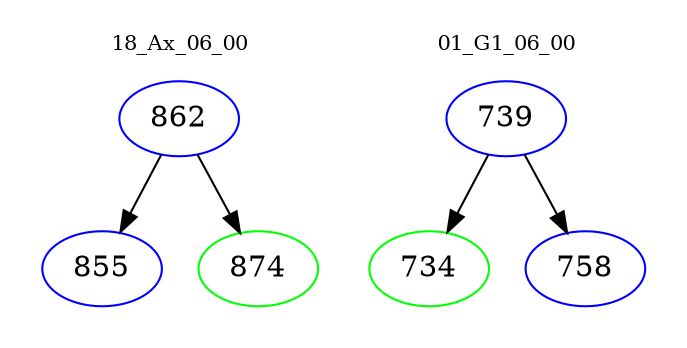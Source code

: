 digraph{
subgraph cluster_0 {
color = white
label = "18_Ax_06_00";
fontsize=10;
T0_862 [label="862", color="blue"]
T0_862 -> T0_855 [color="black"]
T0_855 [label="855", color="blue"]
T0_862 -> T0_874 [color="black"]
T0_874 [label="874", color="green"]
}
subgraph cluster_1 {
color = white
label = "01_G1_06_00";
fontsize=10;
T1_739 [label="739", color="blue"]
T1_739 -> T1_734 [color="black"]
T1_734 [label="734", color="green"]
T1_739 -> T1_758 [color="black"]
T1_758 [label="758", color="blue"]
}
}
